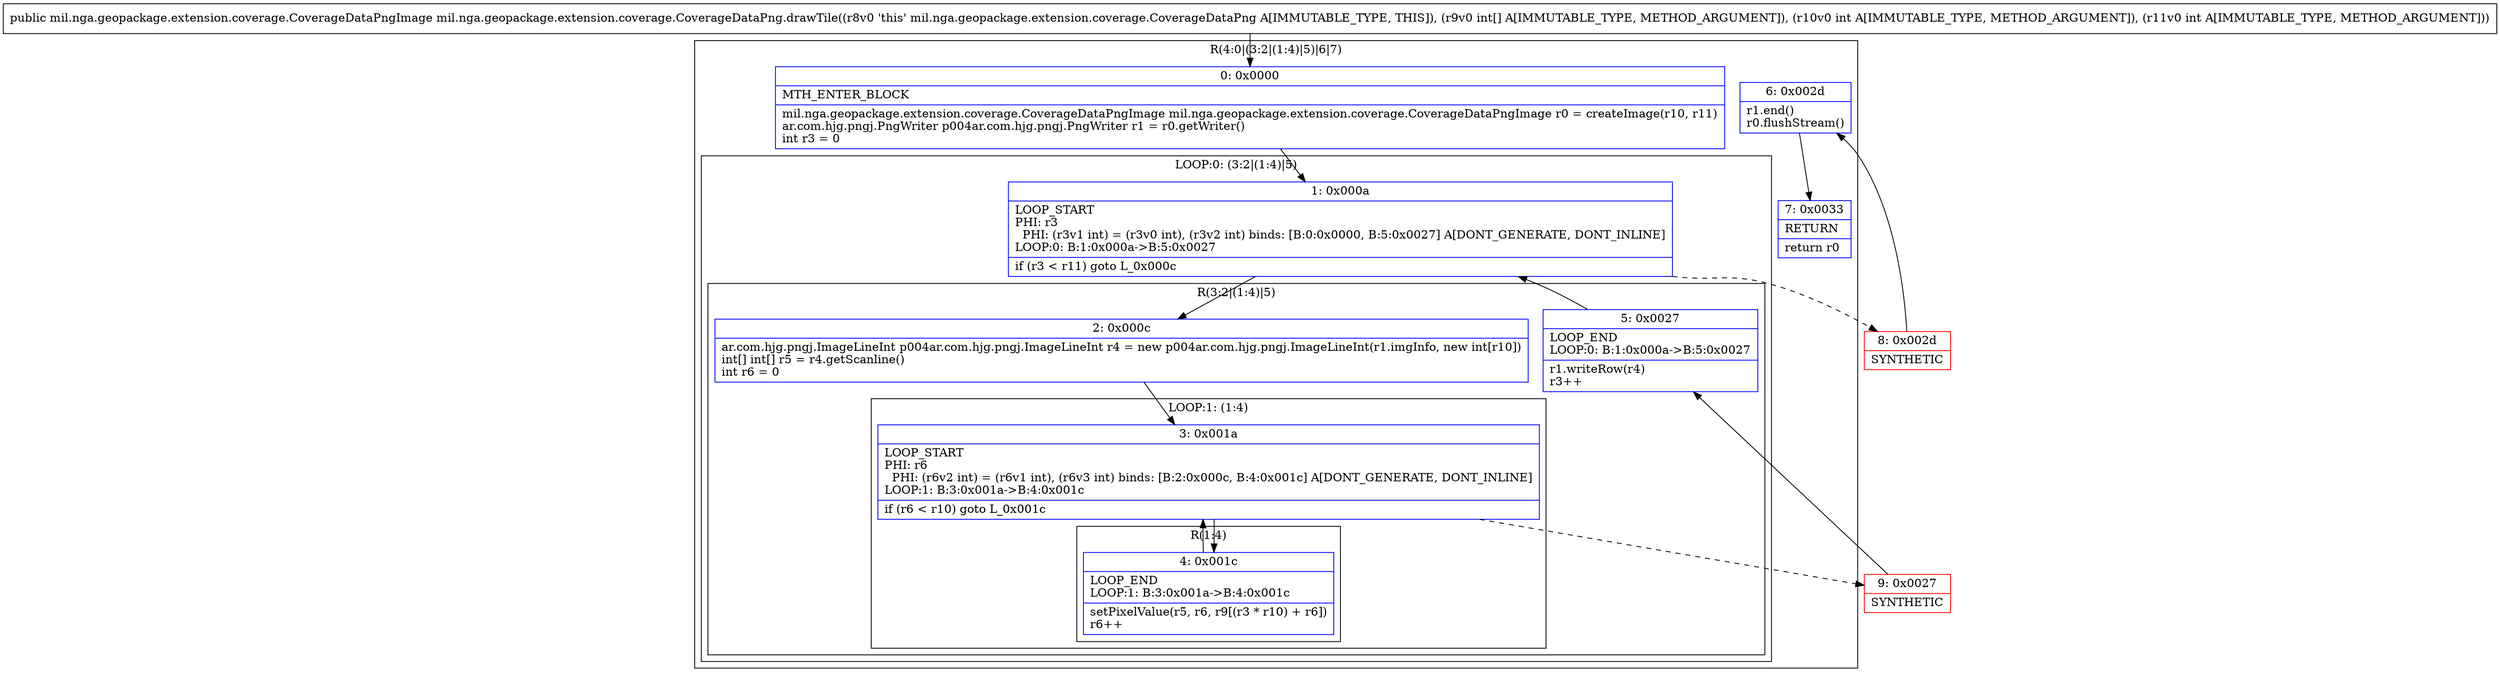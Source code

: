 digraph "CFG formil.nga.geopackage.extension.coverage.CoverageDataPng.drawTile([III)Lmil\/nga\/geopackage\/extension\/coverage\/CoverageDataPngImage;" {
subgraph cluster_Region_1749538745 {
label = "R(4:0|(3:2|(1:4)|5)|6|7)";
node [shape=record,color=blue];
Node_0 [shape=record,label="{0\:\ 0x0000|MTH_ENTER_BLOCK\l|mil.nga.geopackage.extension.coverage.CoverageDataPngImage mil.nga.geopackage.extension.coverage.CoverageDataPngImage r0 = createImage(r10, r11)\lar.com.hjg.pngj.PngWriter p004ar.com.hjg.pngj.PngWriter r1 = r0.getWriter()\lint r3 = 0\l}"];
subgraph cluster_LoopRegion_11589849 {
label = "LOOP:0: (3:2|(1:4)|5)";
node [shape=record,color=blue];
Node_1 [shape=record,label="{1\:\ 0x000a|LOOP_START\lPHI: r3 \l  PHI: (r3v1 int) = (r3v0 int), (r3v2 int) binds: [B:0:0x0000, B:5:0x0027] A[DONT_GENERATE, DONT_INLINE]\lLOOP:0: B:1:0x000a\-\>B:5:0x0027\l|if (r3 \< r11) goto L_0x000c\l}"];
subgraph cluster_Region_1737839402 {
label = "R(3:2|(1:4)|5)";
node [shape=record,color=blue];
Node_2 [shape=record,label="{2\:\ 0x000c|ar.com.hjg.pngj.ImageLineInt p004ar.com.hjg.pngj.ImageLineInt r4 = new p004ar.com.hjg.pngj.ImageLineInt(r1.imgInfo, new int[r10])\lint[] int[] r5 = r4.getScanline()\lint r6 = 0\l}"];
subgraph cluster_LoopRegion_582935442 {
label = "LOOP:1: (1:4)";
node [shape=record,color=blue];
Node_3 [shape=record,label="{3\:\ 0x001a|LOOP_START\lPHI: r6 \l  PHI: (r6v2 int) = (r6v1 int), (r6v3 int) binds: [B:2:0x000c, B:4:0x001c] A[DONT_GENERATE, DONT_INLINE]\lLOOP:1: B:3:0x001a\-\>B:4:0x001c\l|if (r6 \< r10) goto L_0x001c\l}"];
subgraph cluster_Region_1947338934 {
label = "R(1:4)";
node [shape=record,color=blue];
Node_4 [shape=record,label="{4\:\ 0x001c|LOOP_END\lLOOP:1: B:3:0x001a\-\>B:4:0x001c\l|setPixelValue(r5, r6, r9[(r3 * r10) + r6])\lr6++\l}"];
}
}
Node_5 [shape=record,label="{5\:\ 0x0027|LOOP_END\lLOOP:0: B:1:0x000a\-\>B:5:0x0027\l|r1.writeRow(r4)\lr3++\l}"];
}
}
Node_6 [shape=record,label="{6\:\ 0x002d|r1.end()\lr0.flushStream()\l}"];
Node_7 [shape=record,label="{7\:\ 0x0033|RETURN\l|return r0\l}"];
}
Node_8 [shape=record,color=red,label="{8\:\ 0x002d|SYNTHETIC\l}"];
Node_9 [shape=record,color=red,label="{9\:\ 0x0027|SYNTHETIC\l}"];
MethodNode[shape=record,label="{public mil.nga.geopackage.extension.coverage.CoverageDataPngImage mil.nga.geopackage.extension.coverage.CoverageDataPng.drawTile((r8v0 'this' mil.nga.geopackage.extension.coverage.CoverageDataPng A[IMMUTABLE_TYPE, THIS]), (r9v0 int[] A[IMMUTABLE_TYPE, METHOD_ARGUMENT]), (r10v0 int A[IMMUTABLE_TYPE, METHOD_ARGUMENT]), (r11v0 int A[IMMUTABLE_TYPE, METHOD_ARGUMENT])) }"];
MethodNode -> Node_0;
Node_0 -> Node_1;
Node_1 -> Node_2;
Node_1 -> Node_8[style=dashed];
Node_2 -> Node_3;
Node_3 -> Node_4;
Node_3 -> Node_9[style=dashed];
Node_4 -> Node_3;
Node_5 -> Node_1;
Node_6 -> Node_7;
Node_8 -> Node_6;
Node_9 -> Node_5;
}

